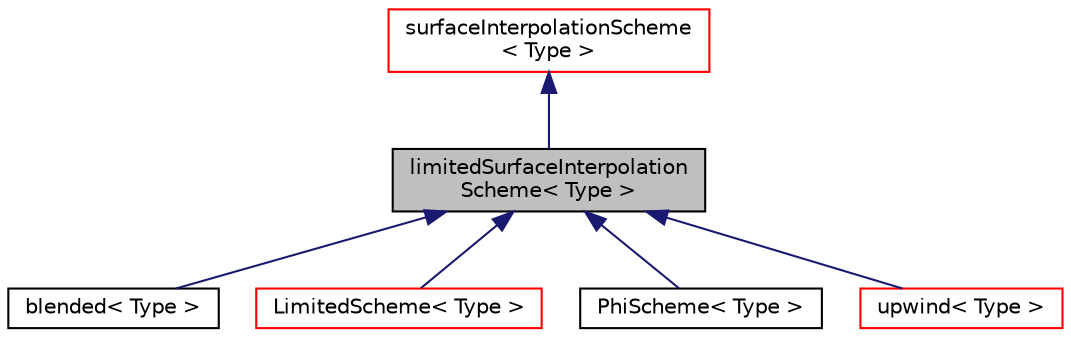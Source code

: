digraph "limitedSurfaceInterpolationScheme&lt; Type &gt;"
{
  bgcolor="transparent";
  edge [fontname="Helvetica",fontsize="10",labelfontname="Helvetica",labelfontsize="10"];
  node [fontname="Helvetica",fontsize="10",shape=record];
  Node1 [label="limitedSurfaceInterpolation\lScheme\< Type \>",height=0.2,width=0.4,color="black", fillcolor="grey75", style="filled", fontcolor="black"];
  Node2 -> Node1 [dir="back",color="midnightblue",fontsize="10",style="solid",fontname="Helvetica"];
  Node2 [label="surfaceInterpolationScheme\l\< Type \>",height=0.2,width=0.4,color="red",URL="$a02484.html",tooltip="Abstract base class for surface interpolation schemes. "];
  Node1 -> Node3 [dir="back",color="midnightblue",fontsize="10",style="solid",fontname="Helvetica"];
  Node3 [label="blended\< Type \>",height=0.2,width=0.4,color="black",URL="$a00140.html",tooltip="linear/upwind blended differencing scheme. "];
  Node1 -> Node4 [dir="back",color="midnightblue",fontsize="10",style="solid",fontname="Helvetica"];
  Node4 [label="LimitedScheme\< Type \>",height=0.2,width=0.4,color="red",URL="$a01320.html",tooltip="Class to create NVD/TVD limited weighting-factors. "];
  Node1 -> Node5 [dir="back",color="midnightblue",fontsize="10",style="solid",fontname="Helvetica"];
  Node5 [label="PhiScheme\< Type \>",height=0.2,width=0.4,color="black",URL="$a01850.html",tooltip="Class to create the weighting-factors based on the face-flux. "];
  Node1 -> Node6 [dir="back",color="midnightblue",fontsize="10",style="solid",fontname="Helvetica"];
  Node6 [label="upwind\< Type \>",height=0.2,width=0.4,color="red",URL="$a02769.html",tooltip="Upwind differencing scheme class. "];
}
